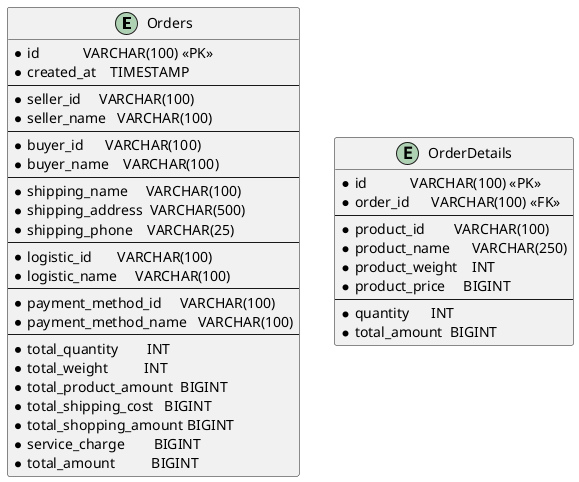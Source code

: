 @startuml tokopedia-order-history

entity Orders{
    * id            VARCHAR(100) <<PK>>
    * created_at    TIMESTAMP
    --
    * seller_id     VARCHAR(100)
    * seller_name   VARCHAR(100)
    --
    * buyer_id      VARCHAR(100)
    * buyer_name    VARCHAR(100)
    --
    * shipping_name     VARCHAR(100)
    * shipping_address  VARCHAR(500)
    * shipping_phone    VARCHAR(25)
    --
    * logistic_id       VARCHAR(100)
    * logistic_name     VARCHAR(100)
    --
    * payment_method_id     VARCHAR(100)
    * payment_method_name   VARCHAR(100)
    --
    * total_quantity        INT
    * total_weight          INT
    * total_product_amount  BIGINT
    * total_shipping_cost   BIGINT
    * total_shopping_amount BIGINT
    * service_charge        BIGINT
    * total_amount          BIGINT
}

entity OrderDetails {
    * id            VARCHAR(100) <<PK>>
    * order_id      VARCHAR(100) <<FK>>
    --
    * product_id        VARCHAR(100)
    * product_name      VARCHAR(250)
    * product_weight    INT
    * product_price     BIGINT
    --
    * quantity      INT
    * total_amount  BIGINT
}

@enduml